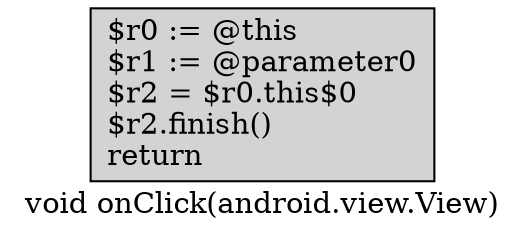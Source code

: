 digraph "void onClick(android.view.View)" {
    label="void onClick(android.view.View)";
    node [shape=box];
    "0" [style=filled,fillcolor=gray,style=filled,fillcolor=lightgray,label="$r0 := @this\l$r1 := @parameter0\l$r2 = $r0.this$0\l$r2.finish()\lreturn\l",];
}
